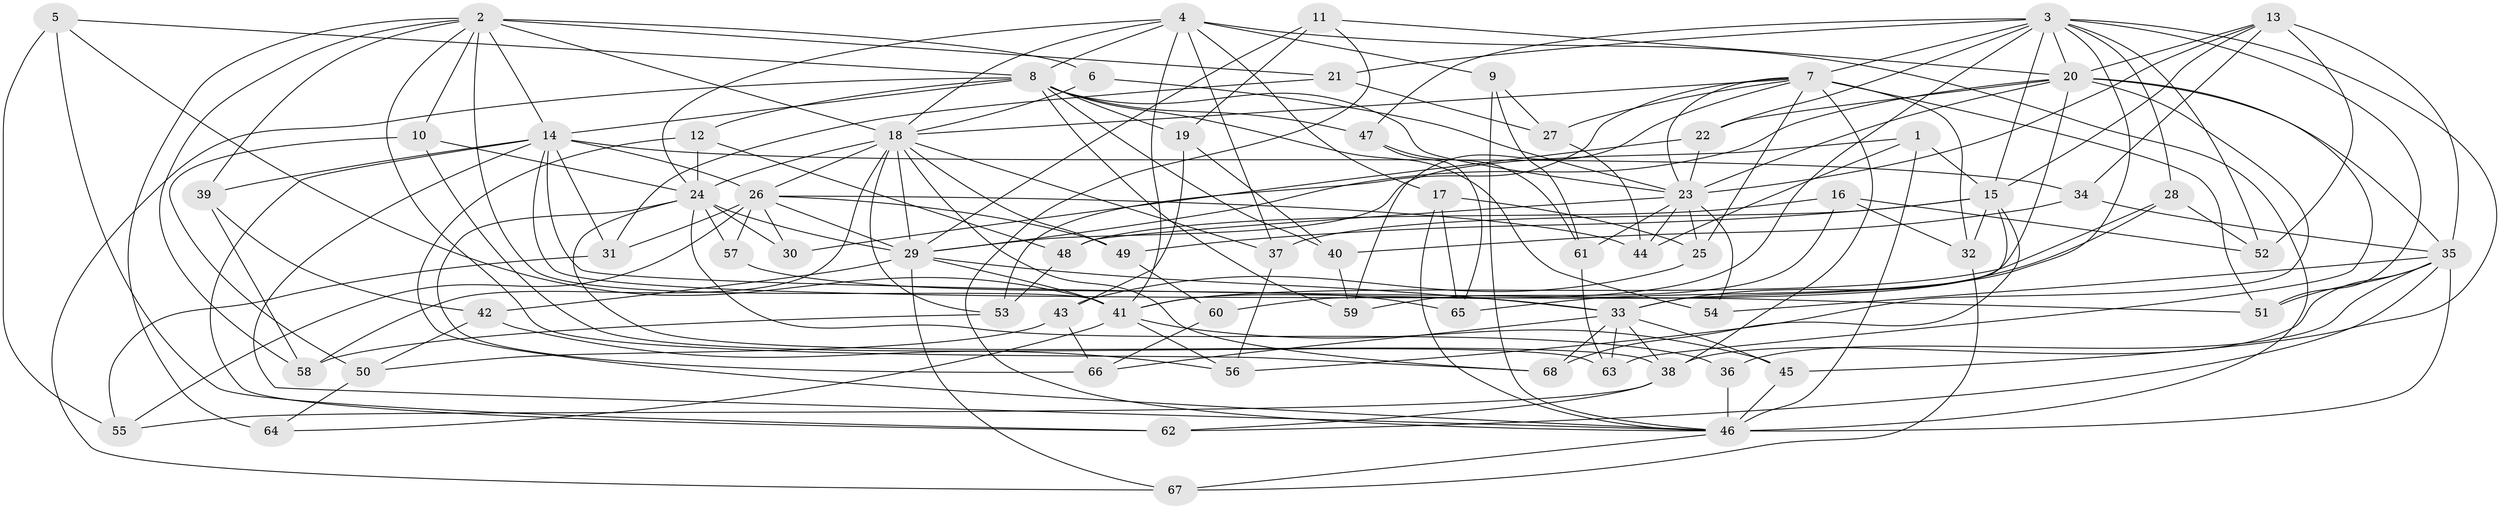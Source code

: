 // original degree distribution, {4: 1.0}
// Generated by graph-tools (version 1.1) at 2025/38/03/09/25 02:38:05]
// undirected, 68 vertices, 185 edges
graph export_dot {
graph [start="1"]
  node [color=gray90,style=filled];
  1;
  2;
  3;
  4;
  5;
  6;
  7;
  8;
  9;
  10;
  11;
  12;
  13;
  14;
  15;
  16;
  17;
  18;
  19;
  20;
  21;
  22;
  23;
  24;
  25;
  26;
  27;
  28;
  29;
  30;
  31;
  32;
  33;
  34;
  35;
  36;
  37;
  38;
  39;
  40;
  41;
  42;
  43;
  44;
  45;
  46;
  47;
  48;
  49;
  50;
  51;
  52;
  53;
  54;
  55;
  56;
  57;
  58;
  59;
  60;
  61;
  62;
  63;
  64;
  65;
  66;
  67;
  68;
  1 -- 15 [weight=1.0];
  1 -- 29 [weight=1.0];
  1 -- 44 [weight=1.0];
  1 -- 46 [weight=1.0];
  2 -- 6 [weight=1.0];
  2 -- 10 [weight=1.0];
  2 -- 14 [weight=1.0];
  2 -- 18 [weight=1.0];
  2 -- 21 [weight=1.0];
  2 -- 39 [weight=1.0];
  2 -- 41 [weight=2.0];
  2 -- 58 [weight=1.0];
  2 -- 64 [weight=2.0];
  2 -- 68 [weight=1.0];
  3 -- 7 [weight=1.0];
  3 -- 15 [weight=1.0];
  3 -- 20 [weight=1.0];
  3 -- 21 [weight=1.0];
  3 -- 22 [weight=1.0];
  3 -- 28 [weight=1.0];
  3 -- 41 [weight=1.0];
  3 -- 45 [weight=1.0];
  3 -- 47 [weight=1.0];
  3 -- 51 [weight=1.0];
  3 -- 52 [weight=1.0];
  3 -- 65 [weight=1.0];
  4 -- 8 [weight=1.0];
  4 -- 9 [weight=1.0];
  4 -- 17 [weight=1.0];
  4 -- 18 [weight=1.0];
  4 -- 24 [weight=1.0];
  4 -- 37 [weight=1.0];
  4 -- 41 [weight=1.0];
  4 -- 46 [weight=1.0];
  5 -- 8 [weight=1.0];
  5 -- 41 [weight=1.0];
  5 -- 55 [weight=1.0];
  5 -- 62 [weight=1.0];
  6 -- 18 [weight=1.0];
  6 -- 23 [weight=2.0];
  7 -- 18 [weight=1.0];
  7 -- 23 [weight=1.0];
  7 -- 25 [weight=1.0];
  7 -- 27 [weight=1.0];
  7 -- 32 [weight=1.0];
  7 -- 38 [weight=3.0];
  7 -- 51 [weight=1.0];
  7 -- 53 [weight=1.0];
  7 -- 59 [weight=1.0];
  8 -- 12 [weight=1.0];
  8 -- 14 [weight=1.0];
  8 -- 19 [weight=1.0];
  8 -- 23 [weight=1.0];
  8 -- 40 [weight=1.0];
  8 -- 47 [weight=1.0];
  8 -- 54 [weight=2.0];
  8 -- 59 [weight=1.0];
  8 -- 67 [weight=1.0];
  9 -- 27 [weight=1.0];
  9 -- 46 [weight=1.0];
  9 -- 61 [weight=1.0];
  10 -- 24 [weight=1.0];
  10 -- 50 [weight=1.0];
  10 -- 63 [weight=1.0];
  11 -- 19 [weight=1.0];
  11 -- 20 [weight=1.0];
  11 -- 29 [weight=1.0];
  11 -- 46 [weight=1.0];
  12 -- 24 [weight=1.0];
  12 -- 46 [weight=1.0];
  12 -- 48 [weight=1.0];
  13 -- 15 [weight=1.0];
  13 -- 20 [weight=2.0];
  13 -- 23 [weight=1.0];
  13 -- 34 [weight=1.0];
  13 -- 35 [weight=2.0];
  13 -- 52 [weight=1.0];
  14 -- 26 [weight=1.0];
  14 -- 31 [weight=1.0];
  14 -- 33 [weight=1.0];
  14 -- 34 [weight=1.0];
  14 -- 39 [weight=1.0];
  14 -- 46 [weight=1.0];
  14 -- 51 [weight=1.0];
  14 -- 62 [weight=1.0];
  15 -- 32 [weight=1.0];
  15 -- 33 [weight=1.0];
  15 -- 37 [weight=3.0];
  15 -- 49 [weight=1.0];
  15 -- 68 [weight=1.0];
  16 -- 32 [weight=1.0];
  16 -- 48 [weight=1.0];
  16 -- 52 [weight=1.0];
  16 -- 59 [weight=1.0];
  17 -- 25 [weight=1.0];
  17 -- 46 [weight=1.0];
  17 -- 65 [weight=1.0];
  18 -- 24 [weight=1.0];
  18 -- 26 [weight=1.0];
  18 -- 29 [weight=1.0];
  18 -- 37 [weight=1.0];
  18 -- 49 [weight=1.0];
  18 -- 53 [weight=1.0];
  18 -- 58 [weight=1.0];
  18 -- 68 [weight=1.0];
  19 -- 40 [weight=1.0];
  19 -- 43 [weight=1.0];
  20 -- 22 [weight=1.0];
  20 -- 23 [weight=1.0];
  20 -- 29 [weight=1.0];
  20 -- 35 [weight=1.0];
  20 -- 56 [weight=1.0];
  20 -- 60 [weight=2.0];
  20 -- 63 [weight=1.0];
  21 -- 27 [weight=1.0];
  21 -- 31 [weight=1.0];
  22 -- 23 [weight=1.0];
  22 -- 30 [weight=1.0];
  23 -- 25 [weight=1.0];
  23 -- 44 [weight=1.0];
  23 -- 48 [weight=1.0];
  23 -- 54 [weight=1.0];
  23 -- 61 [weight=1.0];
  24 -- 29 [weight=2.0];
  24 -- 30 [weight=1.0];
  24 -- 36 [weight=1.0];
  24 -- 38 [weight=1.0];
  24 -- 57 [weight=2.0];
  24 -- 66 [weight=1.0];
  25 -- 43 [weight=1.0];
  26 -- 29 [weight=1.0];
  26 -- 30 [weight=2.0];
  26 -- 31 [weight=1.0];
  26 -- 44 [weight=1.0];
  26 -- 49 [weight=1.0];
  26 -- 55 [weight=1.0];
  26 -- 57 [weight=1.0];
  27 -- 44 [weight=1.0];
  28 -- 33 [weight=1.0];
  28 -- 41 [weight=1.0];
  28 -- 52 [weight=1.0];
  29 -- 33 [weight=2.0];
  29 -- 41 [weight=1.0];
  29 -- 42 [weight=1.0];
  29 -- 67 [weight=1.0];
  31 -- 55 [weight=1.0];
  32 -- 67 [weight=1.0];
  33 -- 38 [weight=1.0];
  33 -- 45 [weight=1.0];
  33 -- 63 [weight=1.0];
  33 -- 66 [weight=1.0];
  33 -- 68 [weight=1.0];
  34 -- 35 [weight=1.0];
  34 -- 40 [weight=1.0];
  35 -- 36 [weight=1.0];
  35 -- 38 [weight=1.0];
  35 -- 46 [weight=1.0];
  35 -- 51 [weight=1.0];
  35 -- 54 [weight=1.0];
  35 -- 62 [weight=1.0];
  36 -- 46 [weight=2.0];
  37 -- 56 [weight=1.0];
  38 -- 55 [weight=1.0];
  38 -- 62 [weight=1.0];
  39 -- 42 [weight=1.0];
  39 -- 58 [weight=1.0];
  40 -- 59 [weight=1.0];
  41 -- 45 [weight=1.0];
  41 -- 56 [weight=1.0];
  41 -- 64 [weight=1.0];
  42 -- 50 [weight=1.0];
  42 -- 56 [weight=1.0];
  43 -- 50 [weight=1.0];
  43 -- 66 [weight=1.0];
  45 -- 46 [weight=1.0];
  46 -- 67 [weight=1.0];
  47 -- 61 [weight=1.0];
  47 -- 65 [weight=1.0];
  48 -- 53 [weight=1.0];
  49 -- 60 [weight=1.0];
  50 -- 64 [weight=1.0];
  53 -- 58 [weight=1.0];
  57 -- 65 [weight=1.0];
  60 -- 66 [weight=1.0];
  61 -- 63 [weight=1.0];
}
